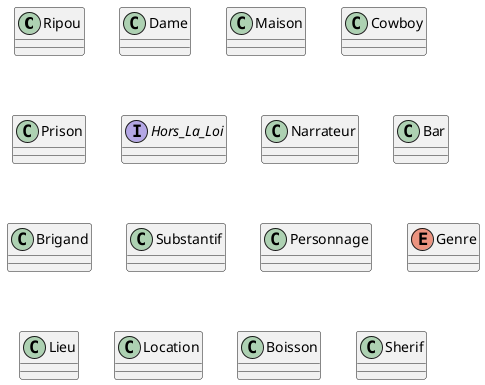 @startuml
'https://plantuml.com/class-diagram
class Ripou {
}
class Dame {
}
class Maison {
}
class Cowboy {
}
class Prison {
}
interface Hors_La_Loi {
}
class Narrateur {
}
class Bar {
}
class Brigand {
}
class Substantif {
}
class Personnage {
}
enum Genre {
}
class Lieu {
}
class Location {
}
class Boisson {
}
class Sherif {
}
@enduml
